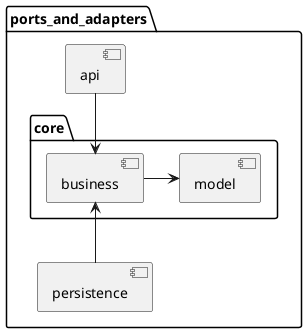 @startuml
'https://plantuml.com/component-diagram

package ports_and_adapters {
	[api]
	package core {
		[business]
		[model]
	}
	[persistence]
}

[api] --> [business]
[business] -> [model]
[business] <-- [persistence]

@enduml
